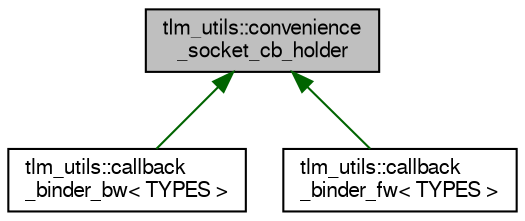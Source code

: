 digraph "tlm_utils::convenience_socket_cb_holder"
{
  edge [fontname="FreeSans",fontsize="10",labelfontname="FreeSans",labelfontsize="10"];
  node [fontname="FreeSans",fontsize="10",shape=record];
  Node0 [label="tlm_utils::convenience\l_socket_cb_holder",height=0.2,width=0.4,color="black", fillcolor="grey75", style="filled", fontcolor="black"];
  Node0 -> Node1 [dir="back",color="darkgreen",fontsize="10",style="solid",fontname="FreeSans"];
  Node1 [label="tlm_utils::callback\l_binder_bw\< TYPES \>",height=0.2,width=0.4,color="black", fillcolor="white", style="filled",URL="$a02595.html"];
  Node0 -> Node2 [dir="back",color="darkgreen",fontsize="10",style="solid",fontname="FreeSans"];
  Node2 [label="tlm_utils::callback\l_binder_fw\< TYPES \>",height=0.2,width=0.4,color="black", fillcolor="white", style="filled",URL="$a02591.html"];
}
